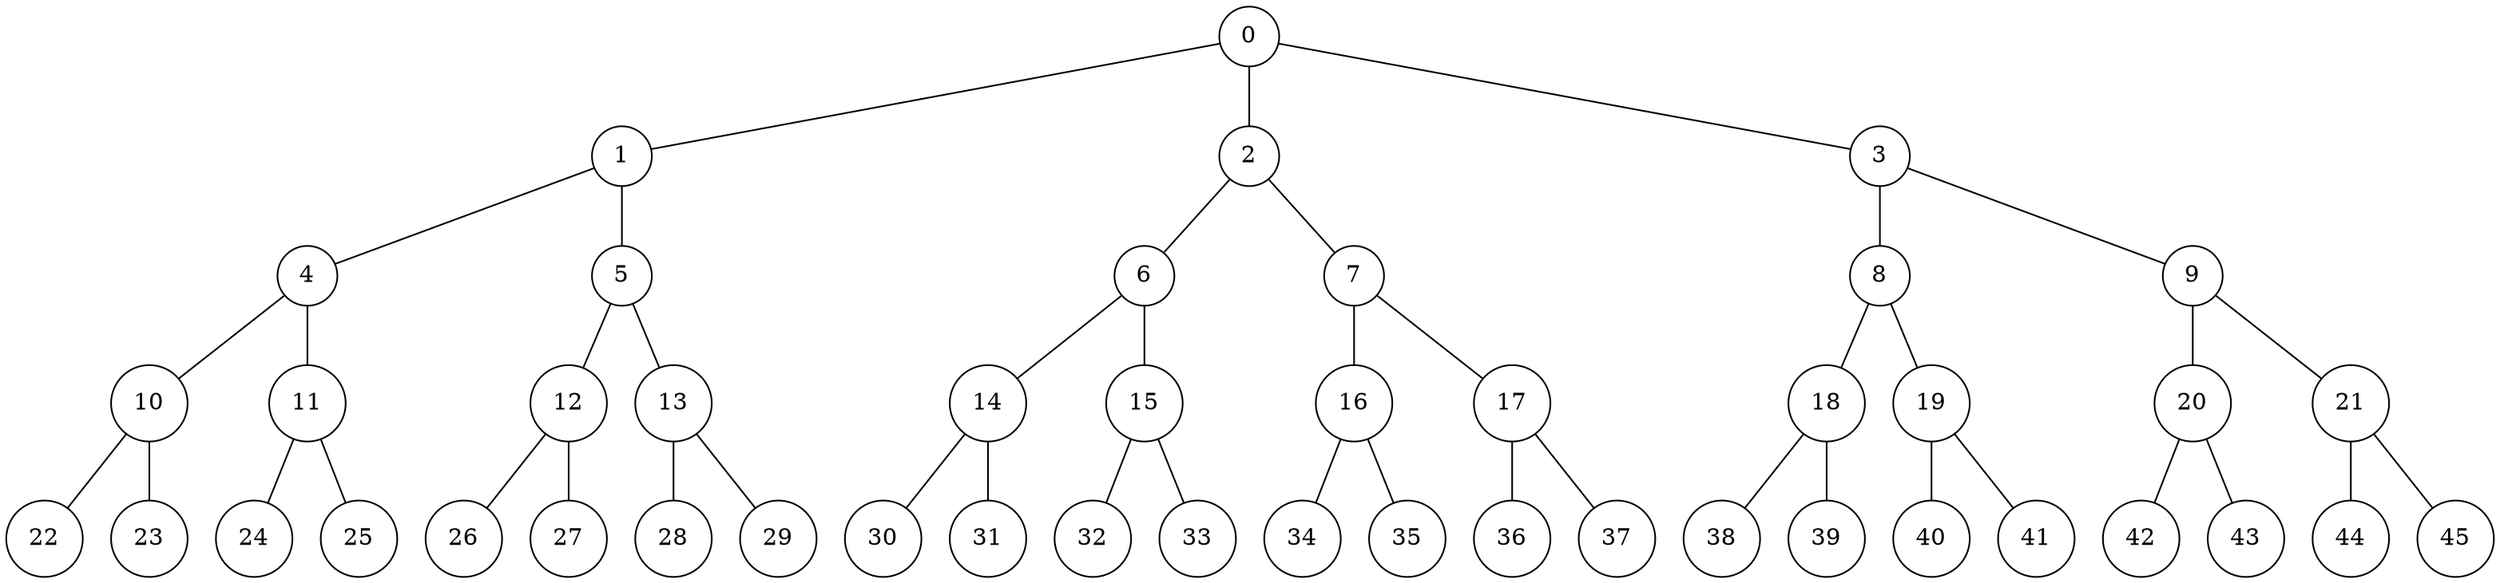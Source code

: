 graph G {
  node [shape=circle];
  0 -- 1;
  0 -- 2;
  0 -- 3;
  1 -- 4;
  1 -- 5;
  2 -- 6;
  2 -- 7;
  3 -- 8;
  3 -- 9;
  4 -- 10;
  4 -- 11;
  5 -- 12;
  5 -- 13;
  6 -- 14;
  6 -- 15;
  7 -- 16;
  7 -- 17;
  8 -- 18;
  8 -- 19;
  9 -- 20;
  9 -- 21;
  10 -- 22;
  10 -- 23;
  11 -- 24;
  11 -- 25;
  12 -- 26;
  12 -- 27;
  13 -- 28;
  13 -- 29;
  14 -- 30;
  14 -- 31;
  15 -- 32;
  15 -- 33;
  16 -- 34;
  16 -- 35;
  17 -- 36;
  17 -- 37;
  18 -- 38;
  18 -- 39;
  19 -- 40;
  19 -- 41;
  20 -- 42;
  20 -- 43;
  21 -- 44;
  21 -- 45;
}
